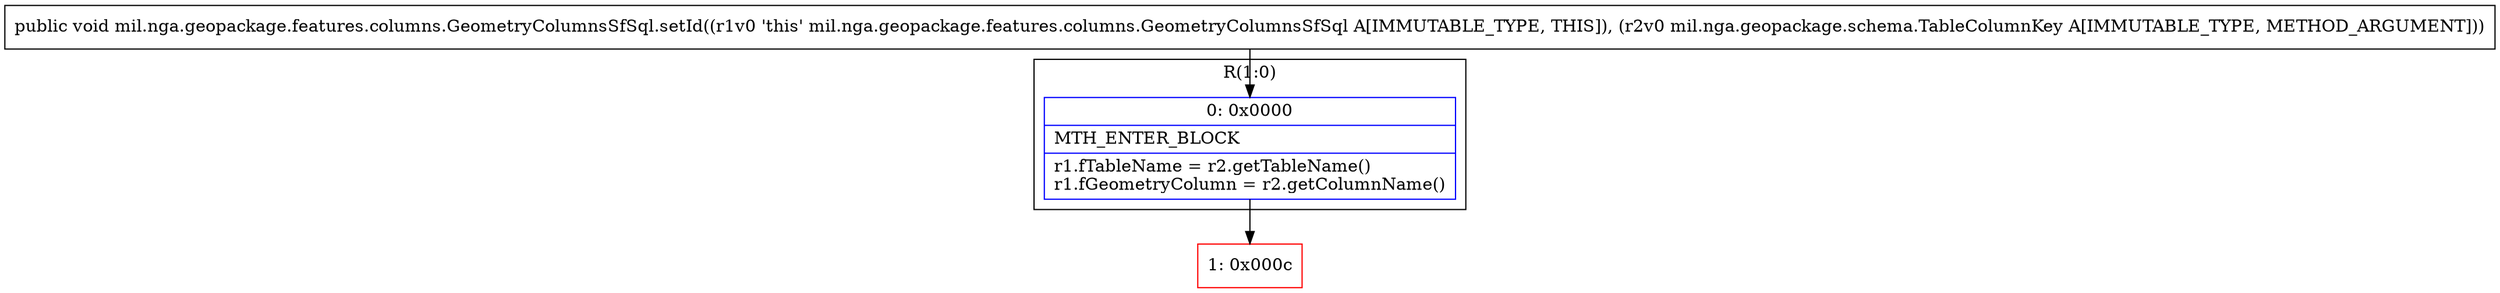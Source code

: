 digraph "CFG formil.nga.geopackage.features.columns.GeometryColumnsSfSql.setId(Lmil\/nga\/geopackage\/schema\/TableColumnKey;)V" {
subgraph cluster_Region_38341127 {
label = "R(1:0)";
node [shape=record,color=blue];
Node_0 [shape=record,label="{0\:\ 0x0000|MTH_ENTER_BLOCK\l|r1.fTableName = r2.getTableName()\lr1.fGeometryColumn = r2.getColumnName()\l}"];
}
Node_1 [shape=record,color=red,label="{1\:\ 0x000c}"];
MethodNode[shape=record,label="{public void mil.nga.geopackage.features.columns.GeometryColumnsSfSql.setId((r1v0 'this' mil.nga.geopackage.features.columns.GeometryColumnsSfSql A[IMMUTABLE_TYPE, THIS]), (r2v0 mil.nga.geopackage.schema.TableColumnKey A[IMMUTABLE_TYPE, METHOD_ARGUMENT])) }"];
MethodNode -> Node_0;
Node_0 -> Node_1;
}

